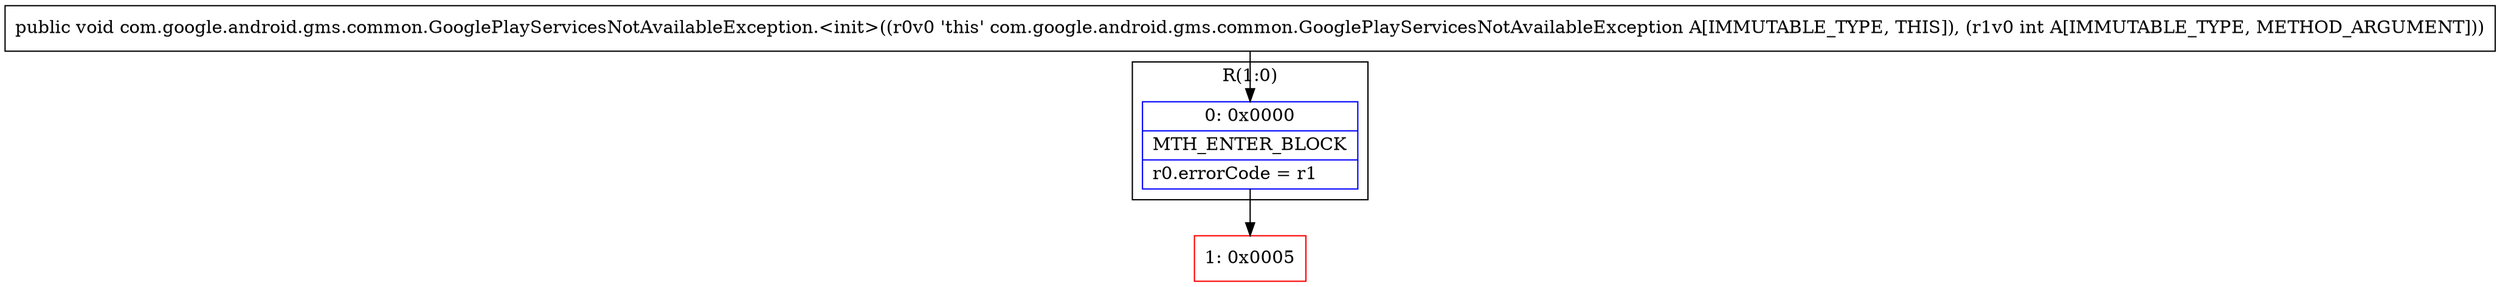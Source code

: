 digraph "CFG forcom.google.android.gms.common.GooglePlayServicesNotAvailableException.\<init\>(I)V" {
subgraph cluster_Region_1834506171 {
label = "R(1:0)";
node [shape=record,color=blue];
Node_0 [shape=record,label="{0\:\ 0x0000|MTH_ENTER_BLOCK\l|r0.errorCode = r1\l}"];
}
Node_1 [shape=record,color=red,label="{1\:\ 0x0005}"];
MethodNode[shape=record,label="{public void com.google.android.gms.common.GooglePlayServicesNotAvailableException.\<init\>((r0v0 'this' com.google.android.gms.common.GooglePlayServicesNotAvailableException A[IMMUTABLE_TYPE, THIS]), (r1v0 int A[IMMUTABLE_TYPE, METHOD_ARGUMENT])) }"];
MethodNode -> Node_0;
Node_0 -> Node_1;
}

